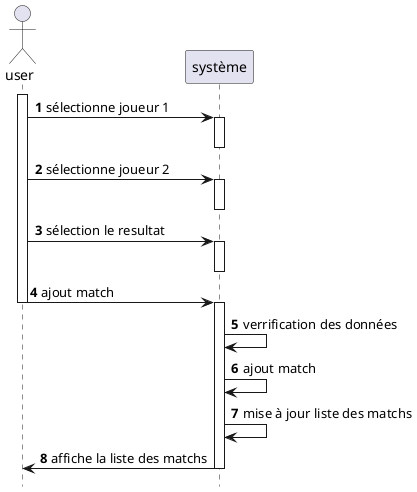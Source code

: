 @startuml SSD_ADD_MATCH
autonumber
hide footbox
skinparam shadowing false

actor user as u 
participant système as s

activate u  
u -> s :sélectionne joueur 1
activate s
deactivate s
u -> s :sélectionne joueur 2
activate s
deactivate s
u -> s :sélection le resultat
activate s
deactivate s
u -> s :ajout match
deactivate u 
activate s
s -> s :verrification des données
s -> s :ajout match
s -> s :mise à jour liste des matchs
s -> u :affiche la liste des matchs
deactivate s
@enduml